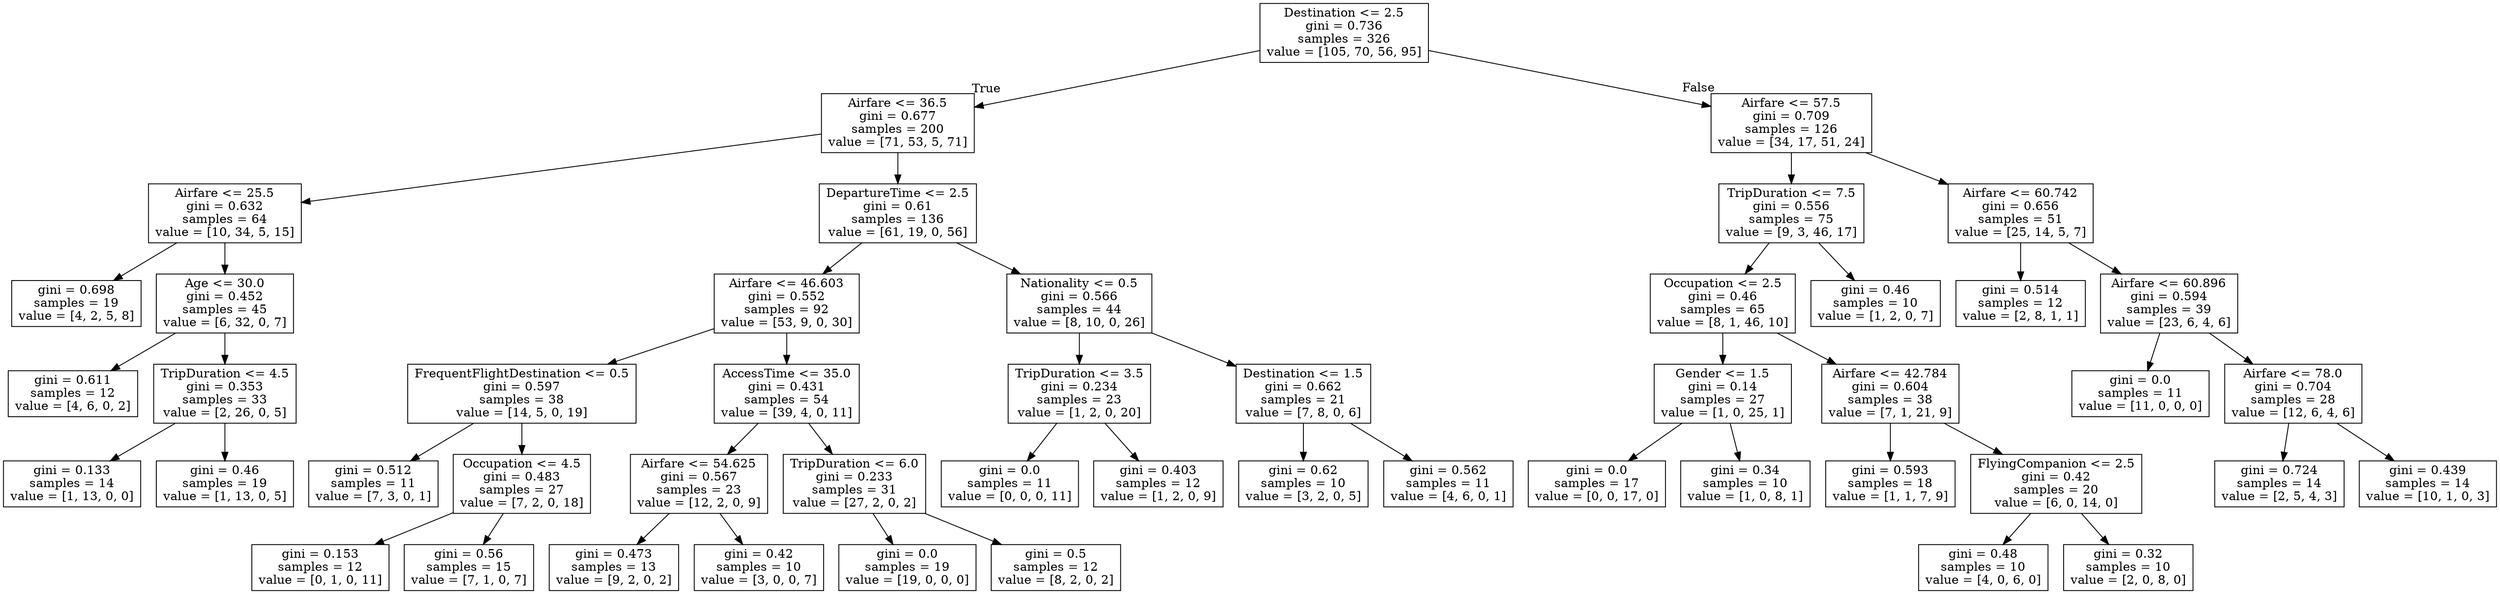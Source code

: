 digraph Tree {
node [shape=box] ;
0 [label="Destination <= 2.5\ngini = 0.736\nsamples = 326\nvalue = [105, 70, 56, 95]"] ;
1 [label="Airfare <= 36.5\ngini = 0.677\nsamples = 200\nvalue = [71, 53, 5, 71]"] ;
0 -> 1 [labeldistance=2.5, labelangle=45, headlabel="True"] ;
2 [label="Airfare <= 25.5\ngini = 0.632\nsamples = 64\nvalue = [10, 34, 5, 15]"] ;
1 -> 2 ;
3 [label="gini = 0.698\nsamples = 19\nvalue = [4, 2, 5, 8]"] ;
2 -> 3 ;
4 [label="Age <= 30.0\ngini = 0.452\nsamples = 45\nvalue = [6, 32, 0, 7]"] ;
2 -> 4 ;
5 [label="gini = 0.611\nsamples = 12\nvalue = [4, 6, 0, 2]"] ;
4 -> 5 ;
6 [label="TripDuration <= 4.5\ngini = 0.353\nsamples = 33\nvalue = [2, 26, 0, 5]"] ;
4 -> 6 ;
7 [label="gini = 0.133\nsamples = 14\nvalue = [1, 13, 0, 0]"] ;
6 -> 7 ;
8 [label="gini = 0.46\nsamples = 19\nvalue = [1, 13, 0, 5]"] ;
6 -> 8 ;
9 [label="DepartureTime <= 2.5\ngini = 0.61\nsamples = 136\nvalue = [61, 19, 0, 56]"] ;
1 -> 9 ;
10 [label="Airfare <= 46.603\ngini = 0.552\nsamples = 92\nvalue = [53, 9, 0, 30]"] ;
9 -> 10 ;
11 [label="FrequentFlightDestination <= 0.5\ngini = 0.597\nsamples = 38\nvalue = [14, 5, 0, 19]"] ;
10 -> 11 ;
12 [label="gini = 0.512\nsamples = 11\nvalue = [7, 3, 0, 1]"] ;
11 -> 12 ;
13 [label="Occupation <= 4.5\ngini = 0.483\nsamples = 27\nvalue = [7, 2, 0, 18]"] ;
11 -> 13 ;
14 [label="gini = 0.153\nsamples = 12\nvalue = [0, 1, 0, 11]"] ;
13 -> 14 ;
15 [label="gini = 0.56\nsamples = 15\nvalue = [7, 1, 0, 7]"] ;
13 -> 15 ;
16 [label="AccessTime <= 35.0\ngini = 0.431\nsamples = 54\nvalue = [39, 4, 0, 11]"] ;
10 -> 16 ;
17 [label="Airfare <= 54.625\ngini = 0.567\nsamples = 23\nvalue = [12, 2, 0, 9]"] ;
16 -> 17 ;
18 [label="gini = 0.473\nsamples = 13\nvalue = [9, 2, 0, 2]"] ;
17 -> 18 ;
19 [label="gini = 0.42\nsamples = 10\nvalue = [3, 0, 0, 7]"] ;
17 -> 19 ;
20 [label="TripDuration <= 6.0\ngini = 0.233\nsamples = 31\nvalue = [27, 2, 0, 2]"] ;
16 -> 20 ;
21 [label="gini = 0.0\nsamples = 19\nvalue = [19, 0, 0, 0]"] ;
20 -> 21 ;
22 [label="gini = 0.5\nsamples = 12\nvalue = [8, 2, 0, 2]"] ;
20 -> 22 ;
23 [label="Nationality <= 0.5\ngini = 0.566\nsamples = 44\nvalue = [8, 10, 0, 26]"] ;
9 -> 23 ;
24 [label="TripDuration <= 3.5\ngini = 0.234\nsamples = 23\nvalue = [1, 2, 0, 20]"] ;
23 -> 24 ;
25 [label="gini = 0.0\nsamples = 11\nvalue = [0, 0, 0, 11]"] ;
24 -> 25 ;
26 [label="gini = 0.403\nsamples = 12\nvalue = [1, 2, 0, 9]"] ;
24 -> 26 ;
27 [label="Destination <= 1.5\ngini = 0.662\nsamples = 21\nvalue = [7, 8, 0, 6]"] ;
23 -> 27 ;
28 [label="gini = 0.62\nsamples = 10\nvalue = [3, 2, 0, 5]"] ;
27 -> 28 ;
29 [label="gini = 0.562\nsamples = 11\nvalue = [4, 6, 0, 1]"] ;
27 -> 29 ;
30 [label="Airfare <= 57.5\ngini = 0.709\nsamples = 126\nvalue = [34, 17, 51, 24]"] ;
0 -> 30 [labeldistance=2.5, labelangle=-45, headlabel="False"] ;
31 [label="TripDuration <= 7.5\ngini = 0.556\nsamples = 75\nvalue = [9, 3, 46, 17]"] ;
30 -> 31 ;
32 [label="Occupation <= 2.5\ngini = 0.46\nsamples = 65\nvalue = [8, 1, 46, 10]"] ;
31 -> 32 ;
33 [label="Gender <= 1.5\ngini = 0.14\nsamples = 27\nvalue = [1, 0, 25, 1]"] ;
32 -> 33 ;
34 [label="gini = 0.0\nsamples = 17\nvalue = [0, 0, 17, 0]"] ;
33 -> 34 ;
35 [label="gini = 0.34\nsamples = 10\nvalue = [1, 0, 8, 1]"] ;
33 -> 35 ;
36 [label="Airfare <= 42.784\ngini = 0.604\nsamples = 38\nvalue = [7, 1, 21, 9]"] ;
32 -> 36 ;
37 [label="gini = 0.593\nsamples = 18\nvalue = [1, 1, 7, 9]"] ;
36 -> 37 ;
38 [label="FlyingCompanion <= 2.5\ngini = 0.42\nsamples = 20\nvalue = [6, 0, 14, 0]"] ;
36 -> 38 ;
39 [label="gini = 0.48\nsamples = 10\nvalue = [4, 0, 6, 0]"] ;
38 -> 39 ;
40 [label="gini = 0.32\nsamples = 10\nvalue = [2, 0, 8, 0]"] ;
38 -> 40 ;
41 [label="gini = 0.46\nsamples = 10\nvalue = [1, 2, 0, 7]"] ;
31 -> 41 ;
42 [label="Airfare <= 60.742\ngini = 0.656\nsamples = 51\nvalue = [25, 14, 5, 7]"] ;
30 -> 42 ;
43 [label="gini = 0.514\nsamples = 12\nvalue = [2, 8, 1, 1]"] ;
42 -> 43 ;
44 [label="Airfare <= 60.896\ngini = 0.594\nsamples = 39\nvalue = [23, 6, 4, 6]"] ;
42 -> 44 ;
45 [label="gini = 0.0\nsamples = 11\nvalue = [11, 0, 0, 0]"] ;
44 -> 45 ;
46 [label="Airfare <= 78.0\ngini = 0.704\nsamples = 28\nvalue = [12, 6, 4, 6]"] ;
44 -> 46 ;
47 [label="gini = 0.724\nsamples = 14\nvalue = [2, 5, 4, 3]"] ;
46 -> 47 ;
48 [label="gini = 0.439\nsamples = 14\nvalue = [10, 1, 0, 3]"] ;
46 -> 48 ;
}